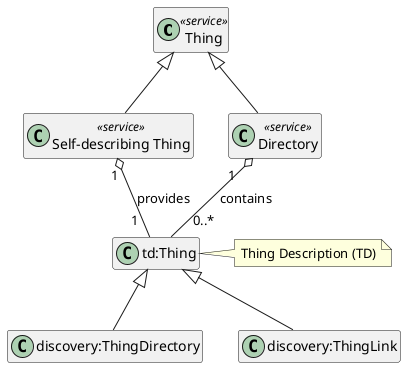 @startuml exploration-class-diagram
/' global configurations '/
hide methods
hide members

class Thing <<service>>
together {
    class SelfDesc as "Self-describing Thing" <<service>>
    class Directory <<service>>
}

class TD as "td:Thing"
note right: Thing Description (TD)
together {
    class ThingDirectory as "discovery:ThingDirectory"
    ' note bottom: TD that describes\na Directory

    class ThingLink as "discovery:ThingLink"
    ' note bottom: TD that describes\na reference to another TD
}

/' relations '/
Thing <|-- SelfDesc
Thing <|-- Directory
SelfDesc "1" o-- "1  " TD: provides
TD <|-- ThingDirectory
TD <|-- ThingLink
Directory "1   " o-- "   0..*" TD: contains


@enduml
